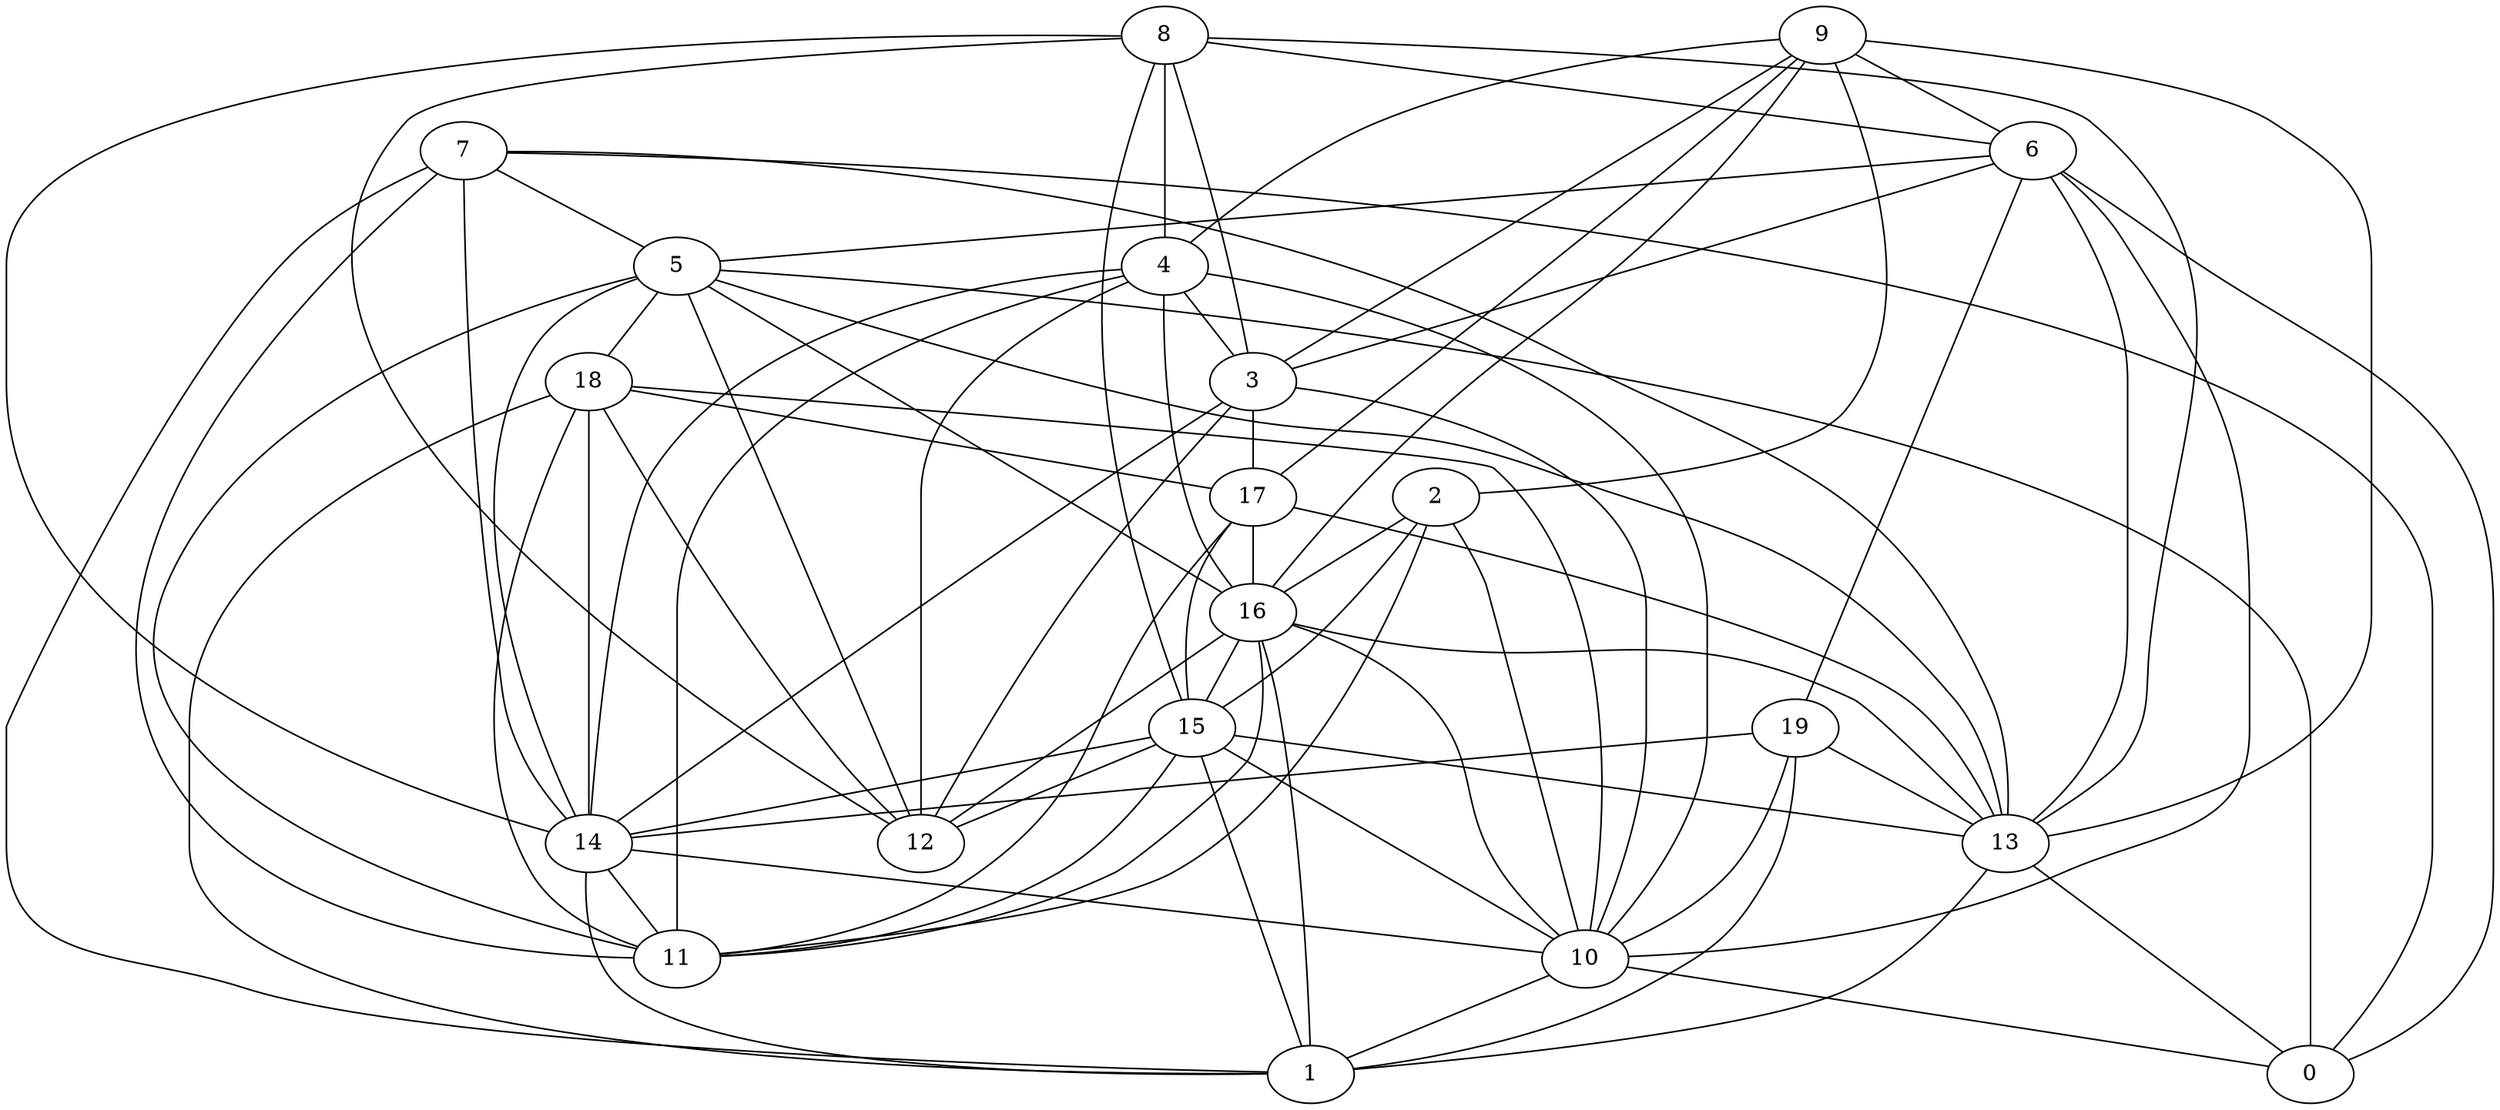 digraph GG_graph {

subgraph G_graph {
edge [color = black]
"8" -> "13" [dir = none]
"16" -> "13" [dir = none]
"3" -> "12" [dir = none]
"18" -> "17" [dir = none]
"15" -> "11" [dir = none]
"15" -> "12" [dir = none]
"15" -> "14" [dir = none]
"15" -> "13" [dir = none]
"2" -> "10" [dir = none]
"4" -> "14" [dir = none]
"19" -> "1" [dir = none]
"19" -> "10" [dir = none]
"19" -> "13" [dir = none]
"6" -> "0" [dir = none]
"6" -> "13" [dir = none]
"9" -> "6" [dir = none]
"7" -> "5" [dir = none]
"17" -> "13" [dir = none]
"5" -> "14" [dir = none]
"5" -> "12" [dir = none]
"14" -> "11" [dir = none]
"17" -> "16" [dir = none]
"7" -> "13" [dir = none]
"8" -> "12" [dir = none]
"7" -> "14" [dir = none]
"3" -> "14" [dir = none]
"16" -> "15" [dir = none]
"5" -> "11" [dir = none]
"7" -> "0" [dir = none]
"5" -> "13" [dir = none]
"9" -> "13" [dir = none]
"6" -> "5" [dir = none]
"4" -> "3" [dir = none]
"17" -> "15" [dir = none]
"4" -> "16" [dir = none]
"9" -> "16" [dir = none]
"14" -> "10" [dir = none]
"5" -> "0" [dir = none]
"2" -> "15" [dir = none]
"15" -> "1" [dir = none]
"16" -> "12" [dir = none]
"2" -> "11" [dir = none]
"6" -> "19" [dir = none]
"16" -> "11" [dir = none]
"9" -> "2" [dir = none]
"13" -> "0" [dir = none]
"13" -> "1" [dir = none]
"7" -> "1" [dir = none]
"4" -> "12" [dir = none]
"9" -> "3" [dir = none]
"6" -> "3" [dir = none]
"3" -> "10" [dir = none]
"10" -> "0" [dir = none]
"6" -> "10" [dir = none]
"8" -> "6" [dir = none]
"4" -> "10" [dir = none]
"10" -> "1" [dir = none]
"5" -> "18" [dir = none]
"15" -> "10" [dir = none]
"8" -> "3" [dir = none]
"18" -> "14" [dir = none]
"9" -> "4" [dir = none]
"14" -> "1" [dir = none]
"4" -> "11" [dir = none]
"17" -> "11" [dir = none]
"18" -> "12" [dir = none]
"18" -> "1" [dir = none]
"5" -> "16" [dir = none]
"9" -> "17" [dir = none]
"8" -> "14" [dir = none]
"7" -> "11" [dir = none]
"2" -> "16" [dir = none]
"18" -> "11" [dir = none]
"19" -> "14" [dir = none]
"8" -> "4" [dir = none]
"3" -> "17" [dir = none]
"8" -> "15" [dir = none]
"18" -> "10" [dir = none]
"16" -> "1" [dir = none]
"16" -> "10" [dir = none]
}

}
